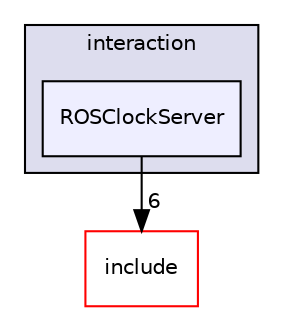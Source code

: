 digraph "/root/scrimmage/scrimmage/src/plugins/interaction/ROSClockServer" {
  compound=true
  node [ fontsize="10", fontname="Helvetica"];
  edge [ labelfontsize="10", labelfontname="Helvetica"];
  subgraph clusterdir_00cc353c998af5f011e8667e057a10ee {
    graph [ bgcolor="#ddddee", pencolor="black", label="interaction" fontname="Helvetica", fontsize="10", URL="dir_00cc353c998af5f011e8667e057a10ee.html"]
  dir_96611f5cacff0a6864252084f13edc83 [shape=box, label="ROSClockServer", style="filled", fillcolor="#eeeeff", pencolor="black", URL="dir_96611f5cacff0a6864252084f13edc83.html"];
  }
  dir_d44c64559bbebec7f509842c48db8b23 [shape=box label="include" fillcolor="white" style="filled" color="red" URL="dir_d44c64559bbebec7f509842c48db8b23.html"];
  dir_96611f5cacff0a6864252084f13edc83->dir_d44c64559bbebec7f509842c48db8b23 [headlabel="6", labeldistance=1.5 headhref="dir_000233_000004.html"];
}
